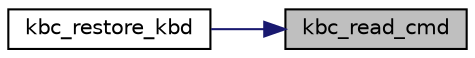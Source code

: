 digraph "kbc_read_cmd"
{
 // LATEX_PDF_SIZE
  edge [fontname="Helvetica",fontsize="10",labelfontname="Helvetica",labelfontsize="10"];
  node [fontname="Helvetica",fontsize="10",shape=record];
  rankdir="RL";
  Node1 [label="kbc_read_cmd",height=0.2,width=0.4,color="black", fillcolor="grey75", style="filled", fontcolor="black",tooltip="High-level function that reads the command byte of the KBC."];
  Node1 -> Node2 [dir="back",color="midnightblue",fontsize="10",style="solid",fontname="Helvetica"];
  Node2 [label="kbc_restore_kbd",height=0.2,width=0.4,color="black", fillcolor="white", style="filled",URL="$kbc_8c.html#ad23a7f1edcc0f9b1d46b073a198f9f88",tooltip=" "];
}
